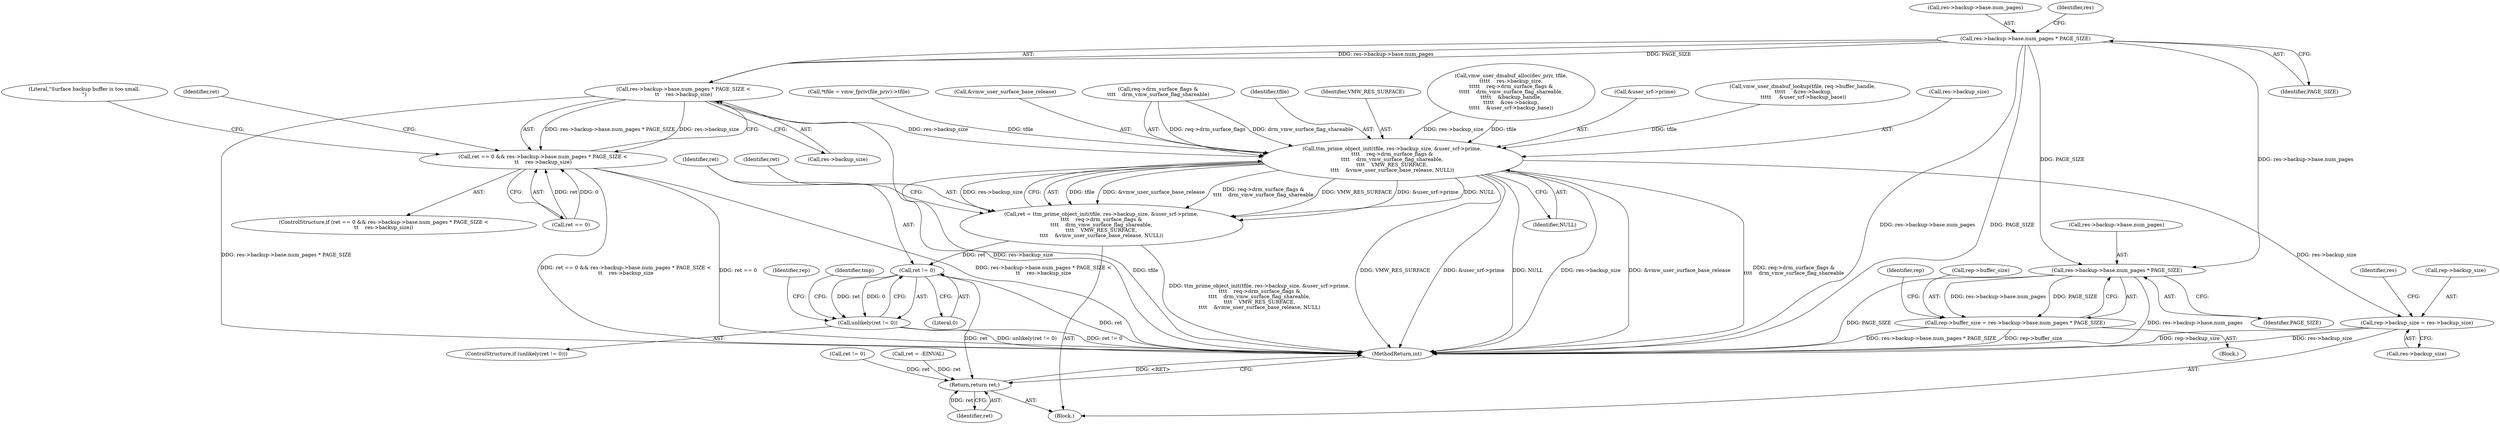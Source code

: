 digraph "0_linux_07678eca2cf9c9a18584e546c2b2a0d0c9a3150c@pointer" {
"1000280" [label="(Call,res->backup->base.num_pages * PAGE_SIZE)"];
"1000279" [label="(Call,res->backup->base.num_pages * PAGE_SIZE <\n\t\t    res->backup_size)"];
"1000275" [label="(Call,ret == 0 && res->backup->base.num_pages * PAGE_SIZE <\n\t\t    res->backup_size)"];
"1000351" [label="(Call,ttm_prime_object_init(tfile, res->backup_size, &user_srf->prime,\n\t\t\t\t    req->drm_surface_flags &\n\t\t\t\t    drm_vmw_surface_flag_shareable,\n\t\t\t\t    VMW_RES_SURFACE,\n\t\t\t\t    &vmw_user_surface_base_release, NULL))"];
"1000349" [label="(Call,ret = ttm_prime_object_init(tfile, res->backup_size, &user_srf->prime,\n\t\t\t\t    req->drm_surface_flags &\n\t\t\t\t    drm_vmw_surface_flag_shareable,\n\t\t\t\t    VMW_RES_SURFACE,\n\t\t\t\t    &vmw_user_surface_base_release, NULL))"];
"1000371" [label="(Call,ret != 0)"];
"1000370" [label="(Call,unlikely(ret != 0))"];
"1000464" [label="(Return,return ret;)"];
"1000395" [label="(Call,rep->backup_size = res->backup_size)"];
"1000424" [label="(Call,res->backup->base.num_pages * PAGE_SIZE)"];
"1000420" [label="(Call,rep->buffer_size = res->backup->base.num_pages * PAGE_SIZE)"];
"1000425" [label="(Call,res->backup->base.num_pages)"];
"1000349" [label="(Call,ret = ttm_prime_object_init(tfile, res->backup_size, &user_srf->prime,\n\t\t\t\t    req->drm_surface_flags &\n\t\t\t\t    drm_vmw_surface_flag_shareable,\n\t\t\t\t    VMW_RES_SURFACE,\n\t\t\t\t    &vmw_user_surface_base_release, NULL))"];
"1000464" [label="(Return,return ret;)"];
"1000276" [label="(Call,ret == 0)"];
"1000360" [label="(Call,req->drm_surface_flags &\n\t\t\t\t    drm_vmw_surface_flag_shareable)"];
"1000294" [label="(Literal,\"Surface backup buffer is too small.\n\")"];
"1000435" [label="(Identifier,rep)"];
"1000281" [label="(Call,res->backup->base.num_pages)"];
"1000290" [label="(Identifier,res)"];
"1000372" [label="(Identifier,ret)"];
"1000352" [label="(Identifier,tfile)"];
"1000373" [label="(Literal,0)"];
"1000274" [label="(ControlStructure,if (ret == 0 && res->backup->base.num_pages * PAGE_SIZE <\n\t\t    res->backup_size))"];
"1000399" [label="(Call,res->backup_size)"];
"1000105" [label="(Block,)"];
"1000279" [label="(Call,res->backup->base.num_pages * PAGE_SIZE <\n\t\t    res->backup_size)"];
"1000365" [label="(Identifier,VMW_RES_SURFACE)"];
"1000424" [label="(Call,res->backup->base.num_pages * PAGE_SIZE)"];
"1000314" [label="(Call,vmw_user_dmabuf_alloc(dev_priv, tfile,\n\t\t\t\t\t    res->backup_size,\n\t\t\t\t\t    req->drm_surface_flags &\n\t\t\t\t\t    drm_vmw_surface_flag_shareable,\n\t\t\t\t\t    &backup_handle,\n\t\t\t\t\t    &res->backup,\n\t\t\t\t\t    &user_srf->backup_base))"];
"1000351" [label="(Call,ttm_prime_object_init(tfile, res->backup_size, &user_srf->prime,\n\t\t\t\t    req->drm_surface_flags &\n\t\t\t\t    drm_vmw_surface_flag_shareable,\n\t\t\t\t    VMW_RES_SURFACE,\n\t\t\t\t    &vmw_user_surface_base_release, NULL))"];
"1000371" [label="(Call,ret != 0)"];
"1000395" [label="(Call,rep->backup_size = res->backup_size)"];
"1000356" [label="(Call,&user_srf->prime)"];
"1000404" [label="(Identifier,res)"];
"1000420" [label="(Call,rep->buffer_size = res->backup->base.num_pages * PAGE_SIZE)"];
"1000261" [label="(Call,vmw_user_dmabuf_lookup(tfile, req->buffer_handle,\n \t\t\t\t\t     &res->backup,\n \t\t\t\t\t     &user_srf->backup_base))"];
"1000465" [label="(Identifier,ret)"];
"1000280" [label="(Call,res->backup->base.num_pages * PAGE_SIZE)"];
"1000353" [label="(Call,res->backup_size)"];
"1000466" [label="(MethodReturn,int)"];
"1000136" [label="(Call,*tfile = vmw_fpriv(file_priv)->tfile)"];
"1000337" [label="(Call,ret != 0)"];
"1000369" [label="(ControlStructure,if (unlikely(ret != 0)))"];
"1000370" [label="(Call,unlikely(ret != 0))"];
"1000421" [label="(Call,rep->buffer_size)"];
"1000384" [label="(Identifier,rep)"];
"1000275" [label="(Call,ret == 0 && res->backup->base.num_pages * PAGE_SIZE <\n\t\t    res->backup_size)"];
"1000338" [label="(Identifier,ret)"];
"1000377" [label="(Identifier,tmp)"];
"1000406" [label="(Block,)"];
"1000368" [label="(Identifier,NULL)"];
"1000432" [label="(Identifier,PAGE_SIZE)"];
"1000350" [label="(Identifier,ret)"];
"1000366" [label="(Call,&vmw_user_surface_base_release)"];
"1000396" [label="(Call,rep->backup_size)"];
"1000300" [label="(Call,ret = -EINVAL)"];
"1000288" [label="(Identifier,PAGE_SIZE)"];
"1000289" [label="(Call,res->backup_size)"];
"1000280" -> "1000279"  [label="AST: "];
"1000280" -> "1000288"  [label="CFG: "];
"1000281" -> "1000280"  [label="AST: "];
"1000288" -> "1000280"  [label="AST: "];
"1000290" -> "1000280"  [label="CFG: "];
"1000280" -> "1000466"  [label="DDG: res->backup->base.num_pages"];
"1000280" -> "1000466"  [label="DDG: PAGE_SIZE"];
"1000280" -> "1000279"  [label="DDG: res->backup->base.num_pages"];
"1000280" -> "1000279"  [label="DDG: PAGE_SIZE"];
"1000280" -> "1000424"  [label="DDG: res->backup->base.num_pages"];
"1000280" -> "1000424"  [label="DDG: PAGE_SIZE"];
"1000279" -> "1000275"  [label="AST: "];
"1000279" -> "1000289"  [label="CFG: "];
"1000289" -> "1000279"  [label="AST: "];
"1000275" -> "1000279"  [label="CFG: "];
"1000279" -> "1000466"  [label="DDG: res->backup->base.num_pages * PAGE_SIZE"];
"1000279" -> "1000466"  [label="DDG: res->backup_size"];
"1000279" -> "1000275"  [label="DDG: res->backup->base.num_pages * PAGE_SIZE"];
"1000279" -> "1000275"  [label="DDG: res->backup_size"];
"1000279" -> "1000351"  [label="DDG: res->backup_size"];
"1000275" -> "1000274"  [label="AST: "];
"1000275" -> "1000276"  [label="CFG: "];
"1000276" -> "1000275"  [label="AST: "];
"1000294" -> "1000275"  [label="CFG: "];
"1000338" -> "1000275"  [label="CFG: "];
"1000275" -> "1000466"  [label="DDG: ret == 0 && res->backup->base.num_pages * PAGE_SIZE <\n\t\t    res->backup_size"];
"1000275" -> "1000466"  [label="DDG: ret == 0"];
"1000275" -> "1000466"  [label="DDG: res->backup->base.num_pages * PAGE_SIZE <\n\t\t    res->backup_size"];
"1000276" -> "1000275"  [label="DDG: ret"];
"1000276" -> "1000275"  [label="DDG: 0"];
"1000351" -> "1000349"  [label="AST: "];
"1000351" -> "1000368"  [label="CFG: "];
"1000352" -> "1000351"  [label="AST: "];
"1000353" -> "1000351"  [label="AST: "];
"1000356" -> "1000351"  [label="AST: "];
"1000360" -> "1000351"  [label="AST: "];
"1000365" -> "1000351"  [label="AST: "];
"1000366" -> "1000351"  [label="AST: "];
"1000368" -> "1000351"  [label="AST: "];
"1000349" -> "1000351"  [label="CFG: "];
"1000351" -> "1000466"  [label="DDG: VMW_RES_SURFACE"];
"1000351" -> "1000466"  [label="DDG: &user_srf->prime"];
"1000351" -> "1000466"  [label="DDG: NULL"];
"1000351" -> "1000466"  [label="DDG: res->backup_size"];
"1000351" -> "1000466"  [label="DDG: &vmw_user_surface_base_release"];
"1000351" -> "1000466"  [label="DDG: req->drm_surface_flags &\n\t\t\t\t    drm_vmw_surface_flag_shareable"];
"1000351" -> "1000466"  [label="DDG: tfile"];
"1000351" -> "1000349"  [label="DDG: tfile"];
"1000351" -> "1000349"  [label="DDG: &vmw_user_surface_base_release"];
"1000351" -> "1000349"  [label="DDG: req->drm_surface_flags &\n\t\t\t\t    drm_vmw_surface_flag_shareable"];
"1000351" -> "1000349"  [label="DDG: VMW_RES_SURFACE"];
"1000351" -> "1000349"  [label="DDG: &user_srf->prime"];
"1000351" -> "1000349"  [label="DDG: NULL"];
"1000351" -> "1000349"  [label="DDG: res->backup_size"];
"1000314" -> "1000351"  [label="DDG: tfile"];
"1000314" -> "1000351"  [label="DDG: res->backup_size"];
"1000261" -> "1000351"  [label="DDG: tfile"];
"1000136" -> "1000351"  [label="DDG: tfile"];
"1000360" -> "1000351"  [label="DDG: req->drm_surface_flags"];
"1000360" -> "1000351"  [label="DDG: drm_vmw_surface_flag_shareable"];
"1000351" -> "1000395"  [label="DDG: res->backup_size"];
"1000349" -> "1000105"  [label="AST: "];
"1000350" -> "1000349"  [label="AST: "];
"1000372" -> "1000349"  [label="CFG: "];
"1000349" -> "1000466"  [label="DDG: ttm_prime_object_init(tfile, res->backup_size, &user_srf->prime,\n\t\t\t\t    req->drm_surface_flags &\n\t\t\t\t    drm_vmw_surface_flag_shareable,\n\t\t\t\t    VMW_RES_SURFACE,\n\t\t\t\t    &vmw_user_surface_base_release, NULL)"];
"1000349" -> "1000371"  [label="DDG: ret"];
"1000371" -> "1000370"  [label="AST: "];
"1000371" -> "1000373"  [label="CFG: "];
"1000372" -> "1000371"  [label="AST: "];
"1000373" -> "1000371"  [label="AST: "];
"1000370" -> "1000371"  [label="CFG: "];
"1000371" -> "1000466"  [label="DDG: ret"];
"1000371" -> "1000370"  [label="DDG: ret"];
"1000371" -> "1000370"  [label="DDG: 0"];
"1000371" -> "1000464"  [label="DDG: ret"];
"1000370" -> "1000369"  [label="AST: "];
"1000377" -> "1000370"  [label="CFG: "];
"1000384" -> "1000370"  [label="CFG: "];
"1000370" -> "1000466"  [label="DDG: unlikely(ret != 0)"];
"1000370" -> "1000466"  [label="DDG: ret != 0"];
"1000464" -> "1000105"  [label="AST: "];
"1000464" -> "1000465"  [label="CFG: "];
"1000465" -> "1000464"  [label="AST: "];
"1000466" -> "1000464"  [label="CFG: "];
"1000464" -> "1000466"  [label="DDG: <RET>"];
"1000465" -> "1000464"  [label="DDG: ret"];
"1000300" -> "1000464"  [label="DDG: ret"];
"1000337" -> "1000464"  [label="DDG: ret"];
"1000395" -> "1000105"  [label="AST: "];
"1000395" -> "1000399"  [label="CFG: "];
"1000396" -> "1000395"  [label="AST: "];
"1000399" -> "1000395"  [label="AST: "];
"1000404" -> "1000395"  [label="CFG: "];
"1000395" -> "1000466"  [label="DDG: rep->backup_size"];
"1000395" -> "1000466"  [label="DDG: res->backup_size"];
"1000424" -> "1000420"  [label="AST: "];
"1000424" -> "1000432"  [label="CFG: "];
"1000425" -> "1000424"  [label="AST: "];
"1000432" -> "1000424"  [label="AST: "];
"1000420" -> "1000424"  [label="CFG: "];
"1000424" -> "1000466"  [label="DDG: res->backup->base.num_pages"];
"1000424" -> "1000466"  [label="DDG: PAGE_SIZE"];
"1000424" -> "1000420"  [label="DDG: res->backup->base.num_pages"];
"1000424" -> "1000420"  [label="DDG: PAGE_SIZE"];
"1000420" -> "1000406"  [label="AST: "];
"1000421" -> "1000420"  [label="AST: "];
"1000435" -> "1000420"  [label="CFG: "];
"1000420" -> "1000466"  [label="DDG: res->backup->base.num_pages * PAGE_SIZE"];
"1000420" -> "1000466"  [label="DDG: rep->buffer_size"];
}
